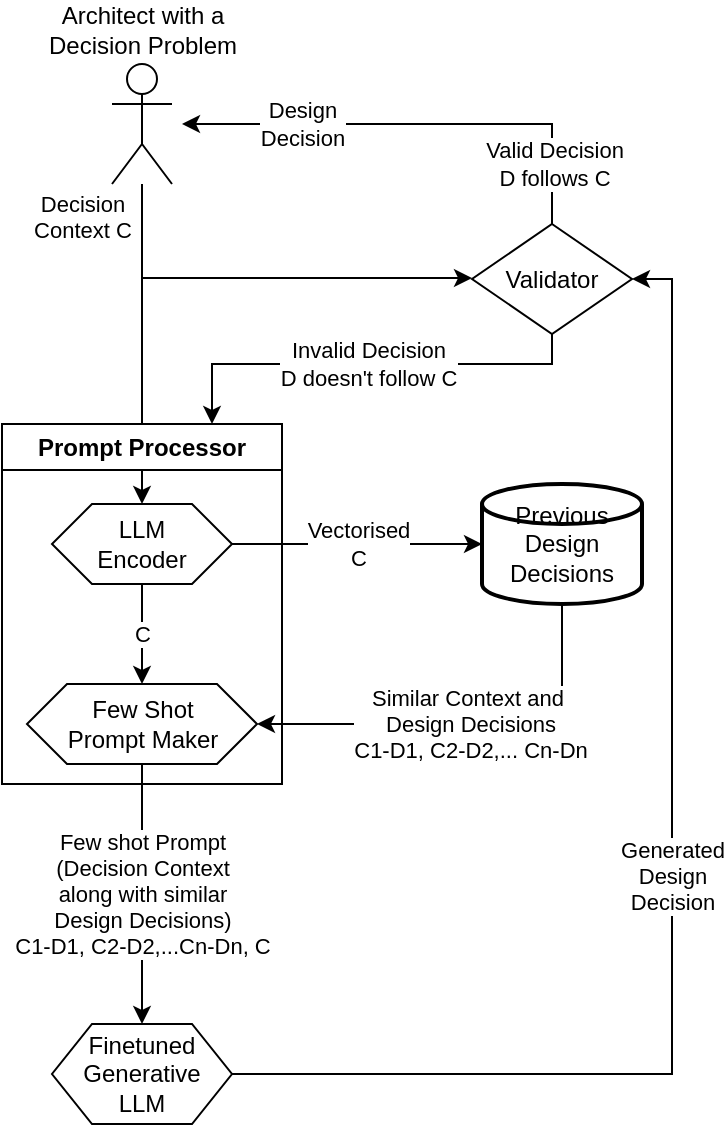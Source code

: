 <mxfile version="24.7.16">
  <diagram name="Page-1" id="wBoN0zmitPIiMLEGoSf_">
    <mxGraphModel dx="1267" dy="721" grid="1" gridSize="10" guides="1" tooltips="1" connect="1" arrows="1" fold="1" page="1" pageScale="1" pageWidth="850" pageHeight="1100" math="0" shadow="0">
      <root>
        <mxCell id="0" />
        <mxCell id="1" parent="0" />
        <mxCell id="T3d5zJTPkzEXYq9BcZ9s-29" value="Decision&lt;br&gt;Context C" style="edgeStyle=orthogonalEdgeStyle;rounded=0;orthogonalLoop=1;jettySize=auto;html=1;entryX=0.5;entryY=0;entryDx=0;entryDy=0;labelPosition=left;verticalLabelPosition=top;align=center;verticalAlign=bottom;" edge="1" parent="1" source="T3d5zJTPkzEXYq9BcZ9s-30" target="T3d5zJTPkzEXYq9BcZ9s-33">
          <mxGeometry x="-0.6" y="-30" relative="1" as="geometry">
            <Array as="points">
              <mxPoint x="260" y="260" />
              <mxPoint x="260" y="370" />
            </Array>
            <mxPoint as="offset" />
          </mxGeometry>
        </mxCell>
        <mxCell id="T3d5zJTPkzEXYq9BcZ9s-47" style="edgeStyle=orthogonalEdgeStyle;rounded=0;orthogonalLoop=1;jettySize=auto;html=1;entryX=0;entryY=0.5;entryDx=0;entryDy=0;" edge="1" parent="1" source="T3d5zJTPkzEXYq9BcZ9s-30" target="T3d5zJTPkzEXYq9BcZ9s-42">
          <mxGeometry relative="1" as="geometry">
            <Array as="points">
              <mxPoint x="260" y="257" />
              <mxPoint x="425" y="257" />
            </Array>
          </mxGeometry>
        </mxCell>
        <mxCell id="T3d5zJTPkzEXYq9BcZ9s-30" value="Architect with a&lt;div&gt;Decision Problem&lt;/div&gt;" style="shape=umlActor;verticalLabelPosition=top;verticalAlign=bottom;html=1;outlineConnect=0;labelPosition=center;align=center;" vertex="1" parent="1">
          <mxGeometry x="245" y="150" width="30" height="60" as="geometry" />
        </mxCell>
        <mxCell id="T3d5zJTPkzEXYq9BcZ9s-31" value="Prompt Processor" style="swimlane;whiteSpace=wrap;html=1;" vertex="1" parent="1">
          <mxGeometry x="190" y="330" width="140" height="180" as="geometry" />
        </mxCell>
        <mxCell id="T3d5zJTPkzEXYq9BcZ9s-32" value="C" style="edgeStyle=orthogonalEdgeStyle;rounded=0;orthogonalLoop=1;jettySize=auto;html=1;" edge="1" parent="T3d5zJTPkzEXYq9BcZ9s-31" source="T3d5zJTPkzEXYq9BcZ9s-33" target="T3d5zJTPkzEXYq9BcZ9s-34">
          <mxGeometry relative="1" as="geometry" />
        </mxCell>
        <mxCell id="T3d5zJTPkzEXYq9BcZ9s-33" value="LLM&lt;div&gt;Encoder&lt;/div&gt;" style="shape=hexagon;perimeter=hexagonPerimeter2;whiteSpace=wrap;html=1;fixedSize=1;" vertex="1" parent="T3d5zJTPkzEXYq9BcZ9s-31">
          <mxGeometry x="25" y="40" width="90" height="40" as="geometry" />
        </mxCell>
        <mxCell id="T3d5zJTPkzEXYq9BcZ9s-34" value="Few Shot&lt;div&gt;Prompt&amp;nbsp;&lt;span style=&quot;background-color: initial;&quot;&gt;Maker&lt;/span&gt;&lt;/div&gt;" style="shape=hexagon;perimeter=hexagonPerimeter2;whiteSpace=wrap;html=1;fixedSize=1;" vertex="1" parent="T3d5zJTPkzEXYq9BcZ9s-31">
          <mxGeometry x="12.5" y="130" width="115" height="40" as="geometry" />
        </mxCell>
        <mxCell id="T3d5zJTPkzEXYq9BcZ9s-35" value="Similar Context and&amp;nbsp;&lt;div&gt;Design Decisions&lt;/div&gt;&lt;div&gt;C1-D1, C2-D2,... Cn-Dn&lt;/div&gt;" style="edgeStyle=orthogonalEdgeStyle;rounded=0;orthogonalLoop=1;jettySize=auto;html=1;entryX=1;entryY=0.5;entryDx=0;entryDy=0;exitX=0.5;exitY=1;exitDx=0;exitDy=0;exitPerimeter=0;" edge="1" parent="1" source="T3d5zJTPkzEXYq9BcZ9s-36" target="T3d5zJTPkzEXYq9BcZ9s-34">
          <mxGeometry relative="1" as="geometry">
            <Array as="points">
              <mxPoint x="470" y="480" />
            </Array>
          </mxGeometry>
        </mxCell>
        <mxCell id="T3d5zJTPkzEXYq9BcZ9s-36" value="Previous&lt;div&gt;Design Decisions&lt;/div&gt;" style="strokeWidth=2;html=1;shape=mxgraph.flowchart.database;whiteSpace=wrap;labelPosition=center;verticalLabelPosition=middle;align=center;verticalAlign=middle;" vertex="1" parent="1">
          <mxGeometry x="430" y="360" width="80" height="60" as="geometry" />
        </mxCell>
        <mxCell id="T3d5zJTPkzEXYq9BcZ9s-37" value="Vectorised&lt;br&gt;C" style="edgeStyle=orthogonalEdgeStyle;rounded=0;orthogonalLoop=1;jettySize=auto;html=1;" edge="1" parent="1" source="T3d5zJTPkzEXYq9BcZ9s-33" target="T3d5zJTPkzEXYq9BcZ9s-36">
          <mxGeometry relative="1" as="geometry" />
        </mxCell>
        <mxCell id="T3d5zJTPkzEXYq9BcZ9s-50" value="Generated&lt;div&gt;Design&lt;/div&gt;&lt;div&gt;Decision&lt;/div&gt;" style="edgeStyle=orthogonalEdgeStyle;rounded=0;orthogonalLoop=1;jettySize=auto;html=1;entryX=1;entryY=0.5;entryDx=0;entryDy=0;" edge="1" parent="1" source="T3d5zJTPkzEXYq9BcZ9s-39" target="T3d5zJTPkzEXYq9BcZ9s-42">
          <mxGeometry relative="1" as="geometry" />
        </mxCell>
        <mxCell id="T3d5zJTPkzEXYq9BcZ9s-39" value="&lt;div&gt;Finetuned&lt;/div&gt;Generative&lt;div&gt;LLM&lt;/div&gt;" style="shape=hexagon;perimeter=hexagonPerimeter2;whiteSpace=wrap;html=1;fixedSize=1;" vertex="1" parent="1">
          <mxGeometry x="215" y="630" width="90" height="50" as="geometry" />
        </mxCell>
        <mxCell id="T3d5zJTPkzEXYq9BcZ9s-40" value="Few shot Prompt&lt;div&gt;(Decision Context&lt;div&gt;along with similar&lt;/div&gt;&lt;div&gt;Design Decisions)&lt;/div&gt;&lt;/div&gt;&lt;div&gt;C1-D1, C2-D2,...Cn-Dn, C&lt;/div&gt;" style="edgeStyle=orthogonalEdgeStyle;rounded=0;orthogonalLoop=1;jettySize=auto;html=1;" edge="1" parent="1" source="T3d5zJTPkzEXYq9BcZ9s-34" target="T3d5zJTPkzEXYq9BcZ9s-39">
          <mxGeometry relative="1" as="geometry" />
        </mxCell>
        <mxCell id="T3d5zJTPkzEXYq9BcZ9s-41" value="Invalid Decision&lt;br&gt;D doesn&#39;t follow C" style="edgeStyle=orthogonalEdgeStyle;rounded=0;orthogonalLoop=1;jettySize=auto;html=1;entryX=0.75;entryY=0;entryDx=0;entryDy=0;exitX=0.5;exitY=1;exitDx=0;exitDy=0;" edge="1" parent="1" source="T3d5zJTPkzEXYq9BcZ9s-42" target="T3d5zJTPkzEXYq9BcZ9s-31">
          <mxGeometry relative="1" as="geometry">
            <Array as="points">
              <mxPoint x="465" y="300" />
              <mxPoint x="295" y="300" />
            </Array>
          </mxGeometry>
        </mxCell>
        <mxCell id="T3d5zJTPkzEXYq9BcZ9s-49" value="Design&lt;div&gt;Decision&lt;/div&gt;" style="edgeStyle=orthogonalEdgeStyle;rounded=0;orthogonalLoop=1;jettySize=auto;html=1;" edge="1" parent="1" source="T3d5zJTPkzEXYq9BcZ9s-42">
          <mxGeometry x="0.49" relative="1" as="geometry">
            <mxPoint x="280" y="180.0" as="targetPoint" />
            <Array as="points">
              <mxPoint x="465" y="180" />
            </Array>
            <mxPoint as="offset" />
          </mxGeometry>
        </mxCell>
        <mxCell id="T3d5zJTPkzEXYq9BcZ9s-51" value="Valid Decision&lt;div&gt;D follows C&lt;/div&gt;" style="edgeLabel;html=1;align=center;verticalAlign=middle;resizable=0;points=[];" vertex="1" connectable="0" parent="T3d5zJTPkzEXYq9BcZ9s-49">
          <mxGeometry x="-0.741" y="-1" relative="1" as="geometry">
            <mxPoint as="offset" />
          </mxGeometry>
        </mxCell>
        <mxCell id="T3d5zJTPkzEXYq9BcZ9s-42" value="Validator" style="rhombus;whiteSpace=wrap;html=1;" vertex="1" parent="1">
          <mxGeometry x="425" y="230" width="80" height="55" as="geometry" />
        </mxCell>
      </root>
    </mxGraphModel>
  </diagram>
</mxfile>
